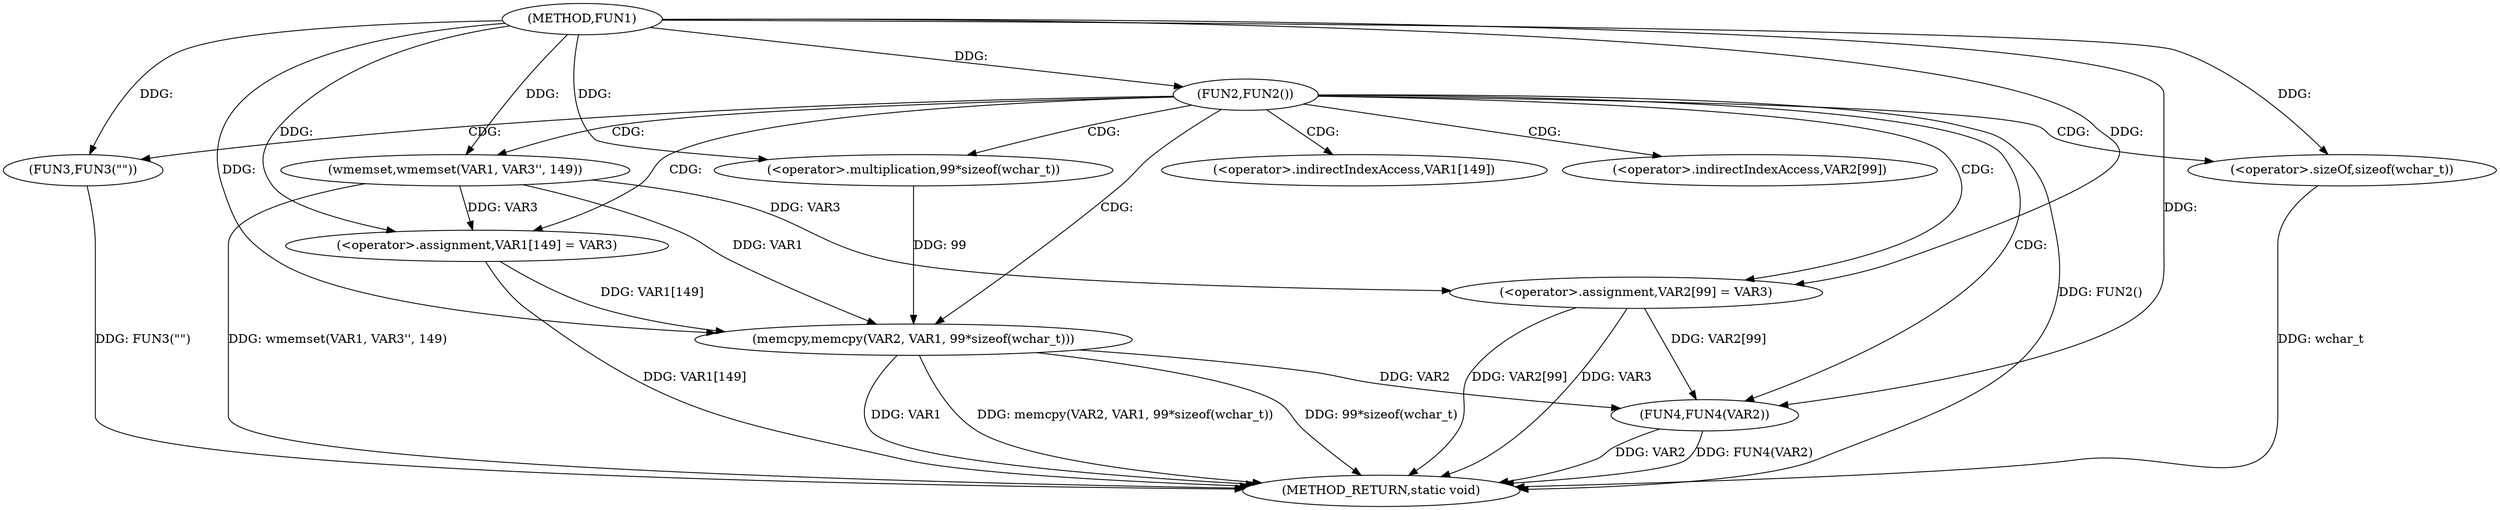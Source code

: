 digraph FUN1 {  
"1000100" [label = "(METHOD,FUN1)" ]
"1000135" [label = "(METHOD_RETURN,static void)" ]
"1000103" [label = "(FUN2,FUN2())" ]
"1000105" [label = "(FUN3,FUN3(\"\"))" ]
"1000112" [label = "(wmemset,wmemset(VAR1, VAR3'', 149))" ]
"1000116" [label = "(<operator>.assignment,VAR1[149] = VAR3)" ]
"1000121" [label = "(memcpy,memcpy(VAR2, VAR1, 99*sizeof(wchar_t)))" ]
"1000124" [label = "(<operator>.multiplication,99*sizeof(wchar_t))" ]
"1000126" [label = "(<operator>.sizeOf,sizeof(wchar_t))" ]
"1000128" [label = "(<operator>.assignment,VAR2[99] = VAR3)" ]
"1000133" [label = "(FUN4,FUN4(VAR2))" ]
"1000117" [label = "(<operator>.indirectIndexAccess,VAR1[149])" ]
"1000129" [label = "(<operator>.indirectIndexAccess,VAR2[99])" ]
  "1000116" -> "1000135"  [ label = "DDG: VAR1[149]"] 
  "1000105" -> "1000135"  [ label = "DDG: FUN3(\"\")"] 
  "1000121" -> "1000135"  [ label = "DDG: memcpy(VAR2, VAR1, 99*sizeof(wchar_t))"] 
  "1000126" -> "1000135"  [ label = "DDG: wchar_t"] 
  "1000121" -> "1000135"  [ label = "DDG: 99*sizeof(wchar_t)"] 
  "1000121" -> "1000135"  [ label = "DDG: VAR1"] 
  "1000128" -> "1000135"  [ label = "DDG: VAR3"] 
  "1000128" -> "1000135"  [ label = "DDG: VAR2[99]"] 
  "1000103" -> "1000135"  [ label = "DDG: FUN2()"] 
  "1000133" -> "1000135"  [ label = "DDG: VAR2"] 
  "1000133" -> "1000135"  [ label = "DDG: FUN4(VAR2)"] 
  "1000112" -> "1000135"  [ label = "DDG: wmemset(VAR1, VAR3'', 149)"] 
  "1000100" -> "1000103"  [ label = "DDG: "] 
  "1000100" -> "1000105"  [ label = "DDG: "] 
  "1000100" -> "1000112"  [ label = "DDG: "] 
  "1000112" -> "1000116"  [ label = "DDG: VAR3"] 
  "1000100" -> "1000116"  [ label = "DDG: "] 
  "1000100" -> "1000121"  [ label = "DDG: "] 
  "1000116" -> "1000121"  [ label = "DDG: VAR1[149]"] 
  "1000112" -> "1000121"  [ label = "DDG: VAR1"] 
  "1000124" -> "1000121"  [ label = "DDG: 99"] 
  "1000100" -> "1000124"  [ label = "DDG: "] 
  "1000100" -> "1000126"  [ label = "DDG: "] 
  "1000100" -> "1000128"  [ label = "DDG: "] 
  "1000112" -> "1000128"  [ label = "DDG: VAR3"] 
  "1000128" -> "1000133"  [ label = "DDG: VAR2[99]"] 
  "1000121" -> "1000133"  [ label = "DDG: VAR2"] 
  "1000100" -> "1000133"  [ label = "DDG: "] 
  "1000103" -> "1000112"  [ label = "CDG: "] 
  "1000103" -> "1000121"  [ label = "CDG: "] 
  "1000103" -> "1000116"  [ label = "CDG: "] 
  "1000103" -> "1000117"  [ label = "CDG: "] 
  "1000103" -> "1000126"  [ label = "CDG: "] 
  "1000103" -> "1000128"  [ label = "CDG: "] 
  "1000103" -> "1000129"  [ label = "CDG: "] 
  "1000103" -> "1000124"  [ label = "CDG: "] 
  "1000103" -> "1000105"  [ label = "CDG: "] 
  "1000103" -> "1000133"  [ label = "CDG: "] 
}
